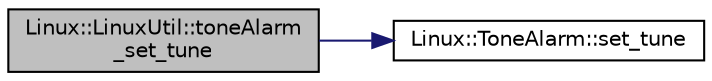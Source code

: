 digraph "Linux::LinuxUtil::toneAlarm_set_tune"
{
 // INTERACTIVE_SVG=YES
  edge [fontname="Helvetica",fontsize="10",labelfontname="Helvetica",labelfontsize="10"];
  node [fontname="Helvetica",fontsize="10",shape=record];
  rankdir="LR";
  Node1 [label="Linux::LinuxUtil::toneAlarm\l_set_tune",height=0.2,width=0.4,color="black", fillcolor="grey75", style="filled" fontcolor="black"];
  Node1 -> Node2 [color="midnightblue",fontsize="10",style="solid",fontname="Helvetica"];
  Node2 [label="Linux::ToneAlarm::set_tune",height=0.2,width=0.4,color="black", fillcolor="white", style="filled",URL="$classLinux_1_1ToneAlarm.html#a4903f4ee5ade63f67e4bcb5b7c953065"];
}
